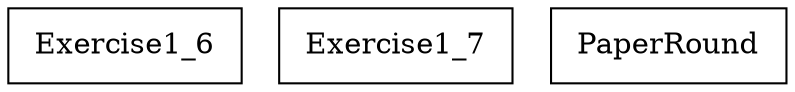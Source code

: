 digraph {
Exercise1_6 [ label=" Exercise1_6 " shape= box ]
Exercise1_7 [ label=" Exercise1_7 " shape= box ]
PaperRound [ label=" PaperRound " shape= box ]

}
